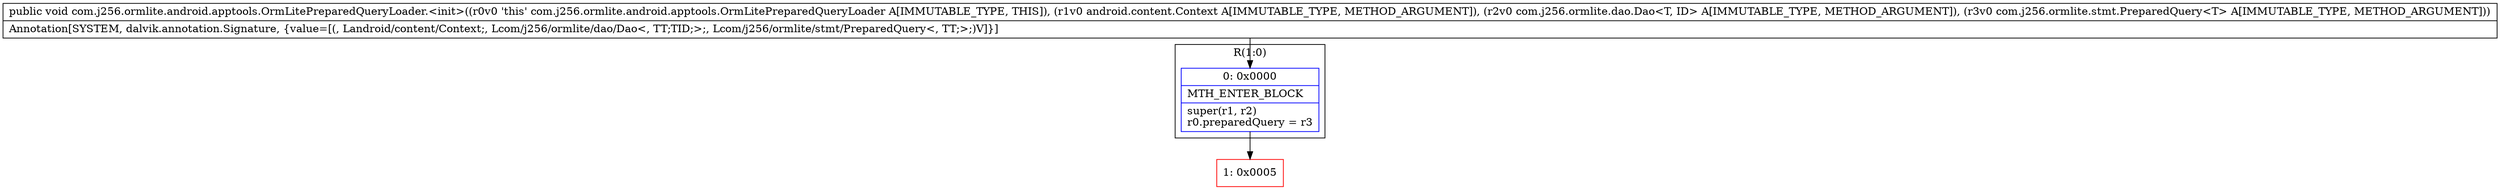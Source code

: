 digraph "CFG forcom.j256.ormlite.android.apptools.OrmLitePreparedQueryLoader.\<init\>(Landroid\/content\/Context;Lcom\/j256\/ormlite\/dao\/Dao;Lcom\/j256\/ormlite\/stmt\/PreparedQuery;)V" {
subgraph cluster_Region_1416378701 {
label = "R(1:0)";
node [shape=record,color=blue];
Node_0 [shape=record,label="{0\:\ 0x0000|MTH_ENTER_BLOCK\l|super(r1, r2)\lr0.preparedQuery = r3\l}"];
}
Node_1 [shape=record,color=red,label="{1\:\ 0x0005}"];
MethodNode[shape=record,label="{public void com.j256.ormlite.android.apptools.OrmLitePreparedQueryLoader.\<init\>((r0v0 'this' com.j256.ormlite.android.apptools.OrmLitePreparedQueryLoader A[IMMUTABLE_TYPE, THIS]), (r1v0 android.content.Context A[IMMUTABLE_TYPE, METHOD_ARGUMENT]), (r2v0 com.j256.ormlite.dao.Dao\<T, ID\> A[IMMUTABLE_TYPE, METHOD_ARGUMENT]), (r3v0 com.j256.ormlite.stmt.PreparedQuery\<T\> A[IMMUTABLE_TYPE, METHOD_ARGUMENT]))  | Annotation[SYSTEM, dalvik.annotation.Signature, \{value=[(, Landroid\/content\/Context;, Lcom\/j256\/ormlite\/dao\/Dao\<, TT;TID;\>;, Lcom\/j256\/ormlite\/stmt\/PreparedQuery\<, TT;\>;)V]\}]\l}"];
MethodNode -> Node_0;
Node_0 -> Node_1;
}


